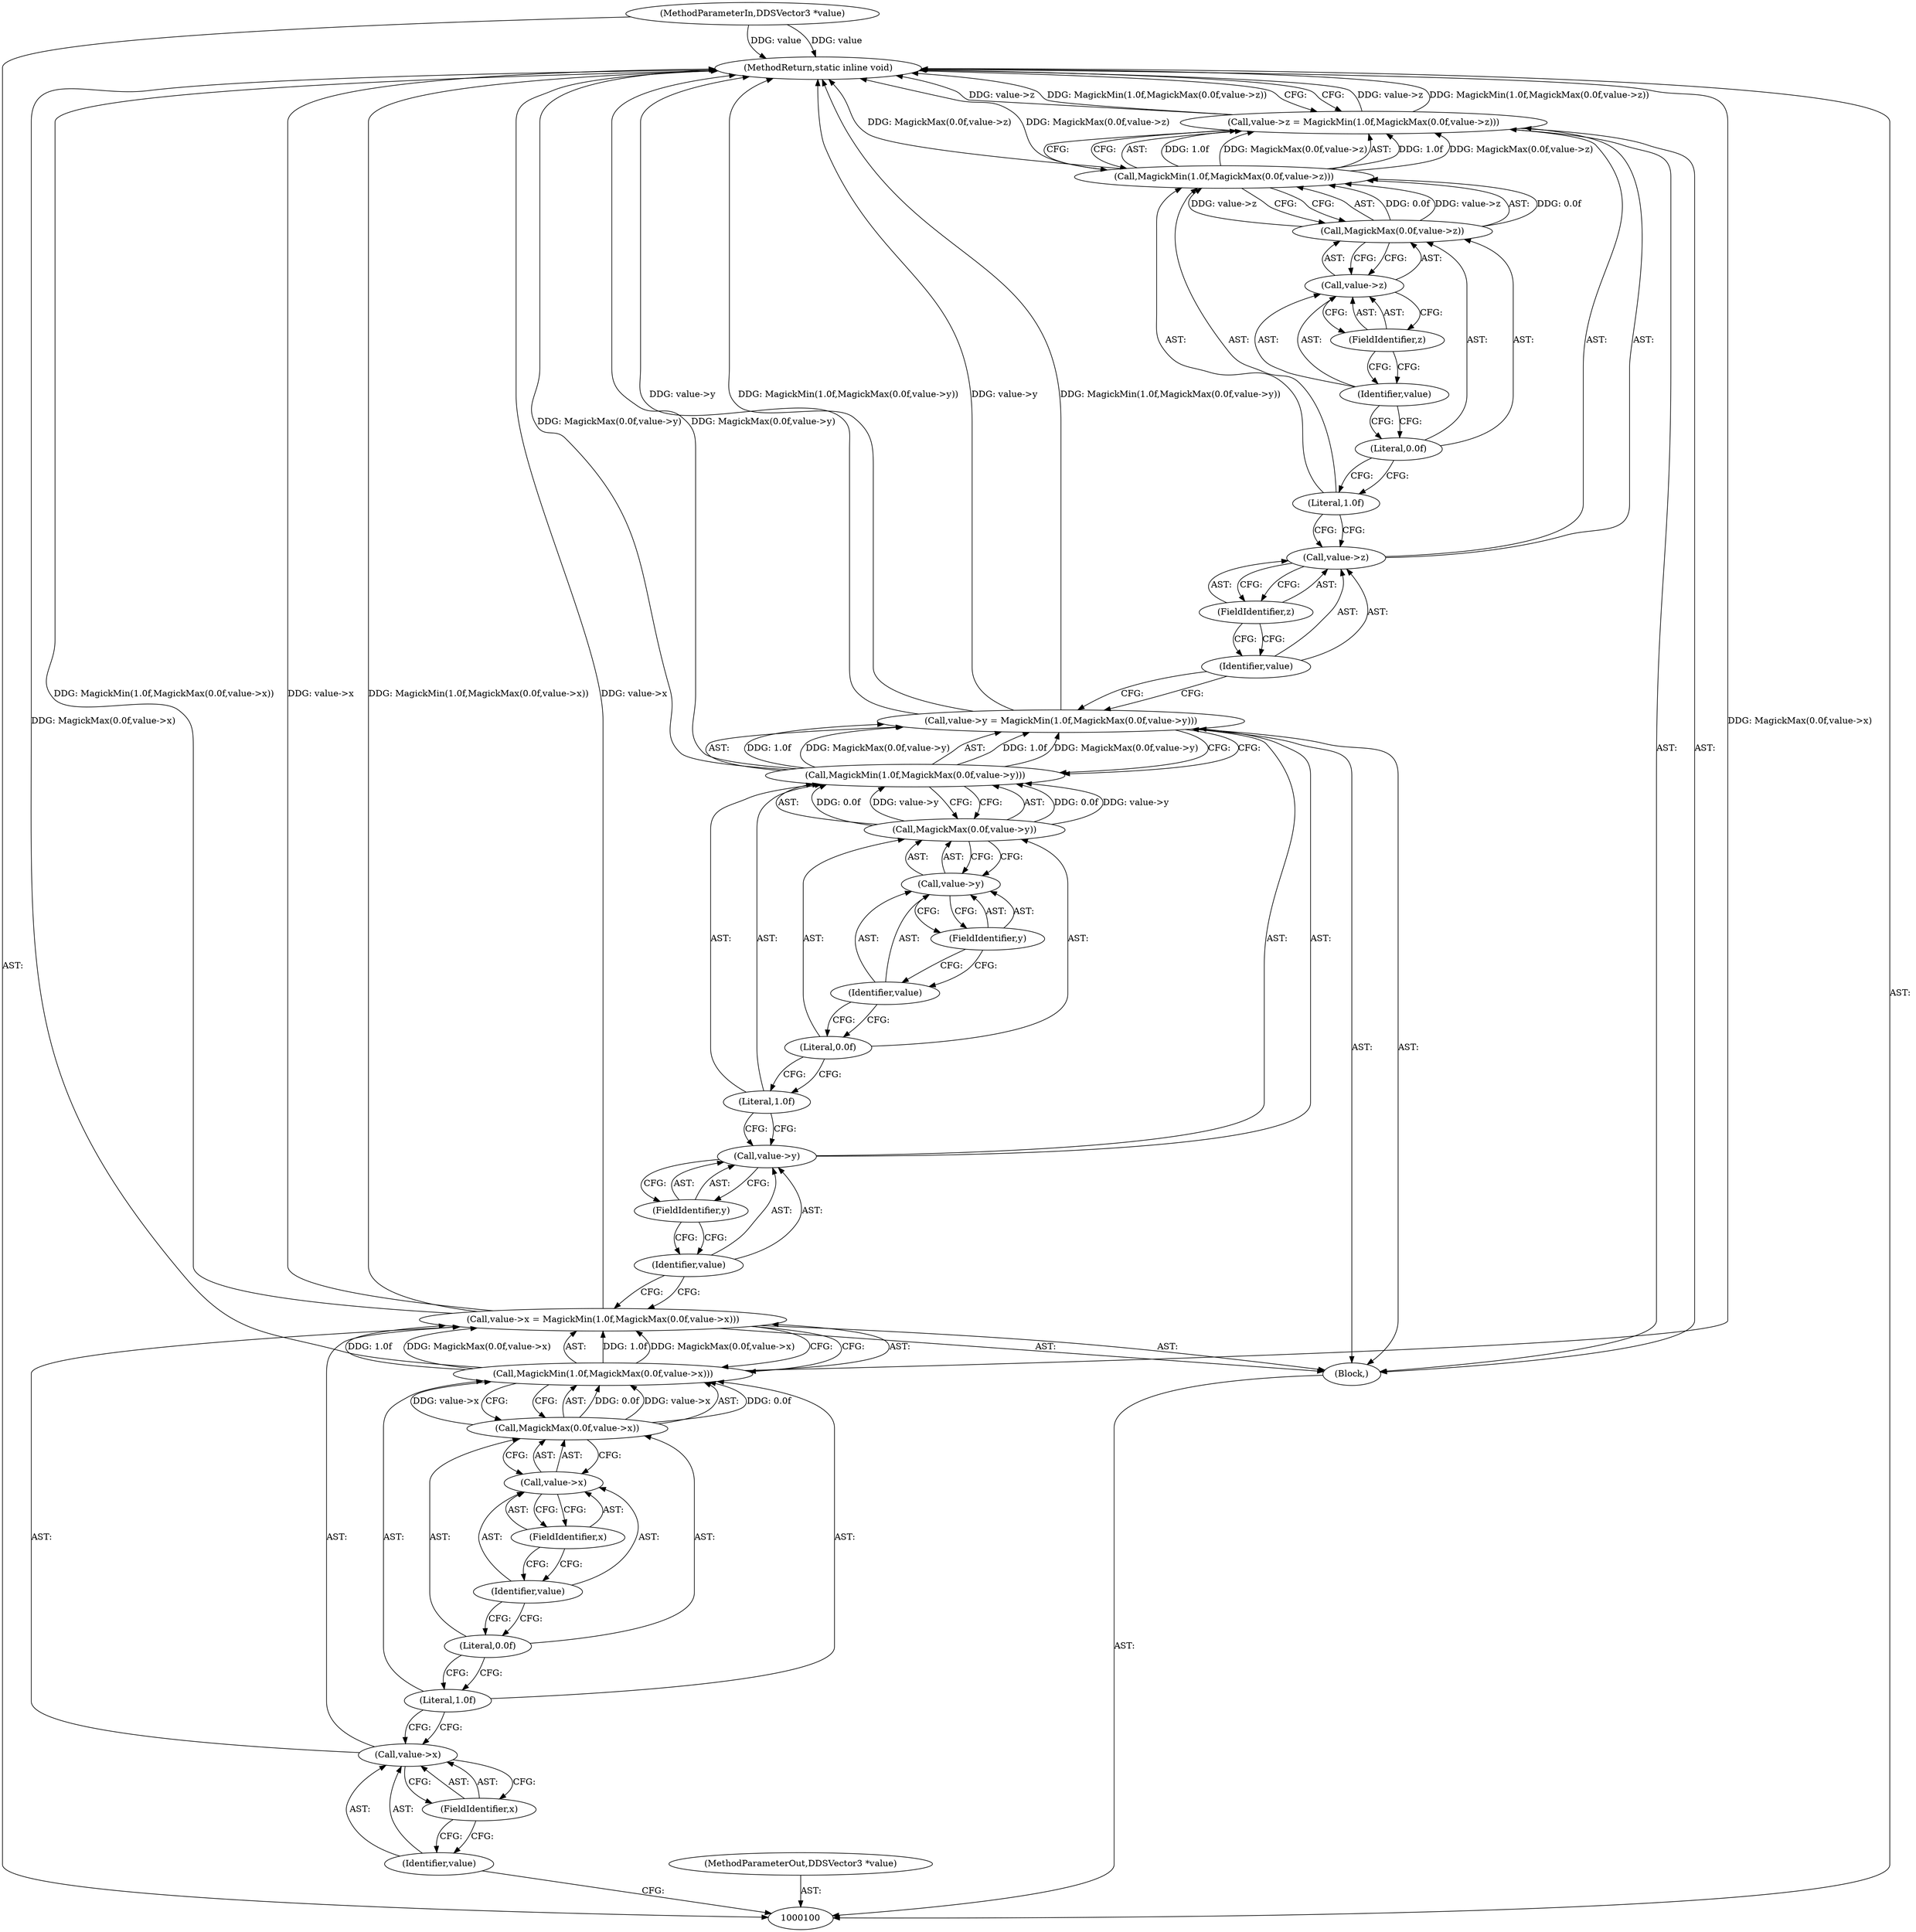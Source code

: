digraph "0_ImageMagick_d7325bac173492b358417a0ad49fabad44447d52_8" {
"1000136" [label="(MethodReturn,static inline void)"];
"1000101" [label="(MethodParameterIn,DDSVector3 *value)"];
"1000162" [label="(MethodParameterOut,DDSVector3 *value)"];
"1000102" [label="(Block,)"];
"1000107" [label="(Call,MagickMin(1.0f,MagickMax(0.0f,value->x)))"];
"1000103" [label="(Call,value->x = MagickMin(1.0f,MagickMax(0.0f,value->x)))"];
"1000104" [label="(Call,value->x)"];
"1000105" [label="(Identifier,value)"];
"1000108" [label="(Literal,1.0f)"];
"1000109" [label="(Call,MagickMax(0.0f,value->x))"];
"1000110" [label="(Literal,0.0f)"];
"1000111" [label="(Call,value->x)"];
"1000112" [label="(Identifier,value)"];
"1000113" [label="(FieldIdentifier,x)"];
"1000106" [label="(FieldIdentifier,x)"];
"1000118" [label="(Call,MagickMin(1.0f,MagickMax(0.0f,value->y)))"];
"1000114" [label="(Call,value->y = MagickMin(1.0f,MagickMax(0.0f,value->y)))"];
"1000115" [label="(Call,value->y)"];
"1000116" [label="(Identifier,value)"];
"1000119" [label="(Literal,1.0f)"];
"1000120" [label="(Call,MagickMax(0.0f,value->y))"];
"1000121" [label="(Literal,0.0f)"];
"1000122" [label="(Call,value->y)"];
"1000123" [label="(Identifier,value)"];
"1000124" [label="(FieldIdentifier,y)"];
"1000117" [label="(FieldIdentifier,y)"];
"1000129" [label="(Call,MagickMin(1.0f,MagickMax(0.0f,value->z)))"];
"1000125" [label="(Call,value->z = MagickMin(1.0f,MagickMax(0.0f,value->z)))"];
"1000126" [label="(Call,value->z)"];
"1000127" [label="(Identifier,value)"];
"1000130" [label="(Literal,1.0f)"];
"1000131" [label="(Call,MagickMax(0.0f,value->z))"];
"1000132" [label="(Literal,0.0f)"];
"1000133" [label="(Call,value->z)"];
"1000134" [label="(Identifier,value)"];
"1000135" [label="(FieldIdentifier,z)"];
"1000128" [label="(FieldIdentifier,z)"];
"1000136" -> "1000100"  [label="AST: "];
"1000136" -> "1000125"  [label="CFG: "];
"1000125" -> "1000136"  [label="DDG: value->z"];
"1000125" -> "1000136"  [label="DDG: MagickMin(1.0f,MagickMax(0.0f,value->z))"];
"1000103" -> "1000136"  [label="DDG: MagickMin(1.0f,MagickMax(0.0f,value->x))"];
"1000103" -> "1000136"  [label="DDG: value->x"];
"1000114" -> "1000136"  [label="DDG: value->y"];
"1000114" -> "1000136"  [label="DDG: MagickMin(1.0f,MagickMax(0.0f,value->y))"];
"1000107" -> "1000136"  [label="DDG: MagickMax(0.0f,value->x)"];
"1000129" -> "1000136"  [label="DDG: MagickMax(0.0f,value->z)"];
"1000101" -> "1000136"  [label="DDG: value"];
"1000118" -> "1000136"  [label="DDG: MagickMax(0.0f,value->y)"];
"1000101" -> "1000100"  [label="AST: "];
"1000101" -> "1000136"  [label="DDG: value"];
"1000162" -> "1000100"  [label="AST: "];
"1000102" -> "1000100"  [label="AST: "];
"1000103" -> "1000102"  [label="AST: "];
"1000114" -> "1000102"  [label="AST: "];
"1000125" -> "1000102"  [label="AST: "];
"1000107" -> "1000103"  [label="AST: "];
"1000107" -> "1000109"  [label="CFG: "];
"1000108" -> "1000107"  [label="AST: "];
"1000109" -> "1000107"  [label="AST: "];
"1000103" -> "1000107"  [label="CFG: "];
"1000107" -> "1000136"  [label="DDG: MagickMax(0.0f,value->x)"];
"1000107" -> "1000103"  [label="DDG: 1.0f"];
"1000107" -> "1000103"  [label="DDG: MagickMax(0.0f,value->x)"];
"1000109" -> "1000107"  [label="DDG: 0.0f"];
"1000109" -> "1000107"  [label="DDG: value->x"];
"1000103" -> "1000102"  [label="AST: "];
"1000103" -> "1000107"  [label="CFG: "];
"1000104" -> "1000103"  [label="AST: "];
"1000107" -> "1000103"  [label="AST: "];
"1000116" -> "1000103"  [label="CFG: "];
"1000103" -> "1000136"  [label="DDG: MagickMin(1.0f,MagickMax(0.0f,value->x))"];
"1000103" -> "1000136"  [label="DDG: value->x"];
"1000107" -> "1000103"  [label="DDG: 1.0f"];
"1000107" -> "1000103"  [label="DDG: MagickMax(0.0f,value->x)"];
"1000104" -> "1000103"  [label="AST: "];
"1000104" -> "1000106"  [label="CFG: "];
"1000105" -> "1000104"  [label="AST: "];
"1000106" -> "1000104"  [label="AST: "];
"1000108" -> "1000104"  [label="CFG: "];
"1000105" -> "1000104"  [label="AST: "];
"1000105" -> "1000100"  [label="CFG: "];
"1000106" -> "1000105"  [label="CFG: "];
"1000108" -> "1000107"  [label="AST: "];
"1000108" -> "1000104"  [label="CFG: "];
"1000110" -> "1000108"  [label="CFG: "];
"1000109" -> "1000107"  [label="AST: "];
"1000109" -> "1000111"  [label="CFG: "];
"1000110" -> "1000109"  [label="AST: "];
"1000111" -> "1000109"  [label="AST: "];
"1000107" -> "1000109"  [label="CFG: "];
"1000109" -> "1000107"  [label="DDG: 0.0f"];
"1000109" -> "1000107"  [label="DDG: value->x"];
"1000110" -> "1000109"  [label="AST: "];
"1000110" -> "1000108"  [label="CFG: "];
"1000112" -> "1000110"  [label="CFG: "];
"1000111" -> "1000109"  [label="AST: "];
"1000111" -> "1000113"  [label="CFG: "];
"1000112" -> "1000111"  [label="AST: "];
"1000113" -> "1000111"  [label="AST: "];
"1000109" -> "1000111"  [label="CFG: "];
"1000112" -> "1000111"  [label="AST: "];
"1000112" -> "1000110"  [label="CFG: "];
"1000113" -> "1000112"  [label="CFG: "];
"1000113" -> "1000111"  [label="AST: "];
"1000113" -> "1000112"  [label="CFG: "];
"1000111" -> "1000113"  [label="CFG: "];
"1000106" -> "1000104"  [label="AST: "];
"1000106" -> "1000105"  [label="CFG: "];
"1000104" -> "1000106"  [label="CFG: "];
"1000118" -> "1000114"  [label="AST: "];
"1000118" -> "1000120"  [label="CFG: "];
"1000119" -> "1000118"  [label="AST: "];
"1000120" -> "1000118"  [label="AST: "];
"1000114" -> "1000118"  [label="CFG: "];
"1000118" -> "1000136"  [label="DDG: MagickMax(0.0f,value->y)"];
"1000118" -> "1000114"  [label="DDG: 1.0f"];
"1000118" -> "1000114"  [label="DDG: MagickMax(0.0f,value->y)"];
"1000120" -> "1000118"  [label="DDG: 0.0f"];
"1000120" -> "1000118"  [label="DDG: value->y"];
"1000114" -> "1000102"  [label="AST: "];
"1000114" -> "1000118"  [label="CFG: "];
"1000115" -> "1000114"  [label="AST: "];
"1000118" -> "1000114"  [label="AST: "];
"1000127" -> "1000114"  [label="CFG: "];
"1000114" -> "1000136"  [label="DDG: value->y"];
"1000114" -> "1000136"  [label="DDG: MagickMin(1.0f,MagickMax(0.0f,value->y))"];
"1000118" -> "1000114"  [label="DDG: 1.0f"];
"1000118" -> "1000114"  [label="DDG: MagickMax(0.0f,value->y)"];
"1000115" -> "1000114"  [label="AST: "];
"1000115" -> "1000117"  [label="CFG: "];
"1000116" -> "1000115"  [label="AST: "];
"1000117" -> "1000115"  [label="AST: "];
"1000119" -> "1000115"  [label="CFG: "];
"1000116" -> "1000115"  [label="AST: "];
"1000116" -> "1000103"  [label="CFG: "];
"1000117" -> "1000116"  [label="CFG: "];
"1000119" -> "1000118"  [label="AST: "];
"1000119" -> "1000115"  [label="CFG: "];
"1000121" -> "1000119"  [label="CFG: "];
"1000120" -> "1000118"  [label="AST: "];
"1000120" -> "1000122"  [label="CFG: "];
"1000121" -> "1000120"  [label="AST: "];
"1000122" -> "1000120"  [label="AST: "];
"1000118" -> "1000120"  [label="CFG: "];
"1000120" -> "1000118"  [label="DDG: 0.0f"];
"1000120" -> "1000118"  [label="DDG: value->y"];
"1000121" -> "1000120"  [label="AST: "];
"1000121" -> "1000119"  [label="CFG: "];
"1000123" -> "1000121"  [label="CFG: "];
"1000122" -> "1000120"  [label="AST: "];
"1000122" -> "1000124"  [label="CFG: "];
"1000123" -> "1000122"  [label="AST: "];
"1000124" -> "1000122"  [label="AST: "];
"1000120" -> "1000122"  [label="CFG: "];
"1000123" -> "1000122"  [label="AST: "];
"1000123" -> "1000121"  [label="CFG: "];
"1000124" -> "1000123"  [label="CFG: "];
"1000124" -> "1000122"  [label="AST: "];
"1000124" -> "1000123"  [label="CFG: "];
"1000122" -> "1000124"  [label="CFG: "];
"1000117" -> "1000115"  [label="AST: "];
"1000117" -> "1000116"  [label="CFG: "];
"1000115" -> "1000117"  [label="CFG: "];
"1000129" -> "1000125"  [label="AST: "];
"1000129" -> "1000131"  [label="CFG: "];
"1000130" -> "1000129"  [label="AST: "];
"1000131" -> "1000129"  [label="AST: "];
"1000125" -> "1000129"  [label="CFG: "];
"1000129" -> "1000136"  [label="DDG: MagickMax(0.0f,value->z)"];
"1000129" -> "1000125"  [label="DDG: 1.0f"];
"1000129" -> "1000125"  [label="DDG: MagickMax(0.0f,value->z)"];
"1000131" -> "1000129"  [label="DDG: 0.0f"];
"1000131" -> "1000129"  [label="DDG: value->z"];
"1000125" -> "1000102"  [label="AST: "];
"1000125" -> "1000129"  [label="CFG: "];
"1000126" -> "1000125"  [label="AST: "];
"1000129" -> "1000125"  [label="AST: "];
"1000136" -> "1000125"  [label="CFG: "];
"1000125" -> "1000136"  [label="DDG: value->z"];
"1000125" -> "1000136"  [label="DDG: MagickMin(1.0f,MagickMax(0.0f,value->z))"];
"1000129" -> "1000125"  [label="DDG: 1.0f"];
"1000129" -> "1000125"  [label="DDG: MagickMax(0.0f,value->z)"];
"1000126" -> "1000125"  [label="AST: "];
"1000126" -> "1000128"  [label="CFG: "];
"1000127" -> "1000126"  [label="AST: "];
"1000128" -> "1000126"  [label="AST: "];
"1000130" -> "1000126"  [label="CFG: "];
"1000127" -> "1000126"  [label="AST: "];
"1000127" -> "1000114"  [label="CFG: "];
"1000128" -> "1000127"  [label="CFG: "];
"1000130" -> "1000129"  [label="AST: "];
"1000130" -> "1000126"  [label="CFG: "];
"1000132" -> "1000130"  [label="CFG: "];
"1000131" -> "1000129"  [label="AST: "];
"1000131" -> "1000133"  [label="CFG: "];
"1000132" -> "1000131"  [label="AST: "];
"1000133" -> "1000131"  [label="AST: "];
"1000129" -> "1000131"  [label="CFG: "];
"1000131" -> "1000129"  [label="DDG: 0.0f"];
"1000131" -> "1000129"  [label="DDG: value->z"];
"1000132" -> "1000131"  [label="AST: "];
"1000132" -> "1000130"  [label="CFG: "];
"1000134" -> "1000132"  [label="CFG: "];
"1000133" -> "1000131"  [label="AST: "];
"1000133" -> "1000135"  [label="CFG: "];
"1000134" -> "1000133"  [label="AST: "];
"1000135" -> "1000133"  [label="AST: "];
"1000131" -> "1000133"  [label="CFG: "];
"1000134" -> "1000133"  [label="AST: "];
"1000134" -> "1000132"  [label="CFG: "];
"1000135" -> "1000134"  [label="CFG: "];
"1000135" -> "1000133"  [label="AST: "];
"1000135" -> "1000134"  [label="CFG: "];
"1000133" -> "1000135"  [label="CFG: "];
"1000128" -> "1000126"  [label="AST: "];
"1000128" -> "1000127"  [label="CFG: "];
"1000126" -> "1000128"  [label="CFG: "];
}
